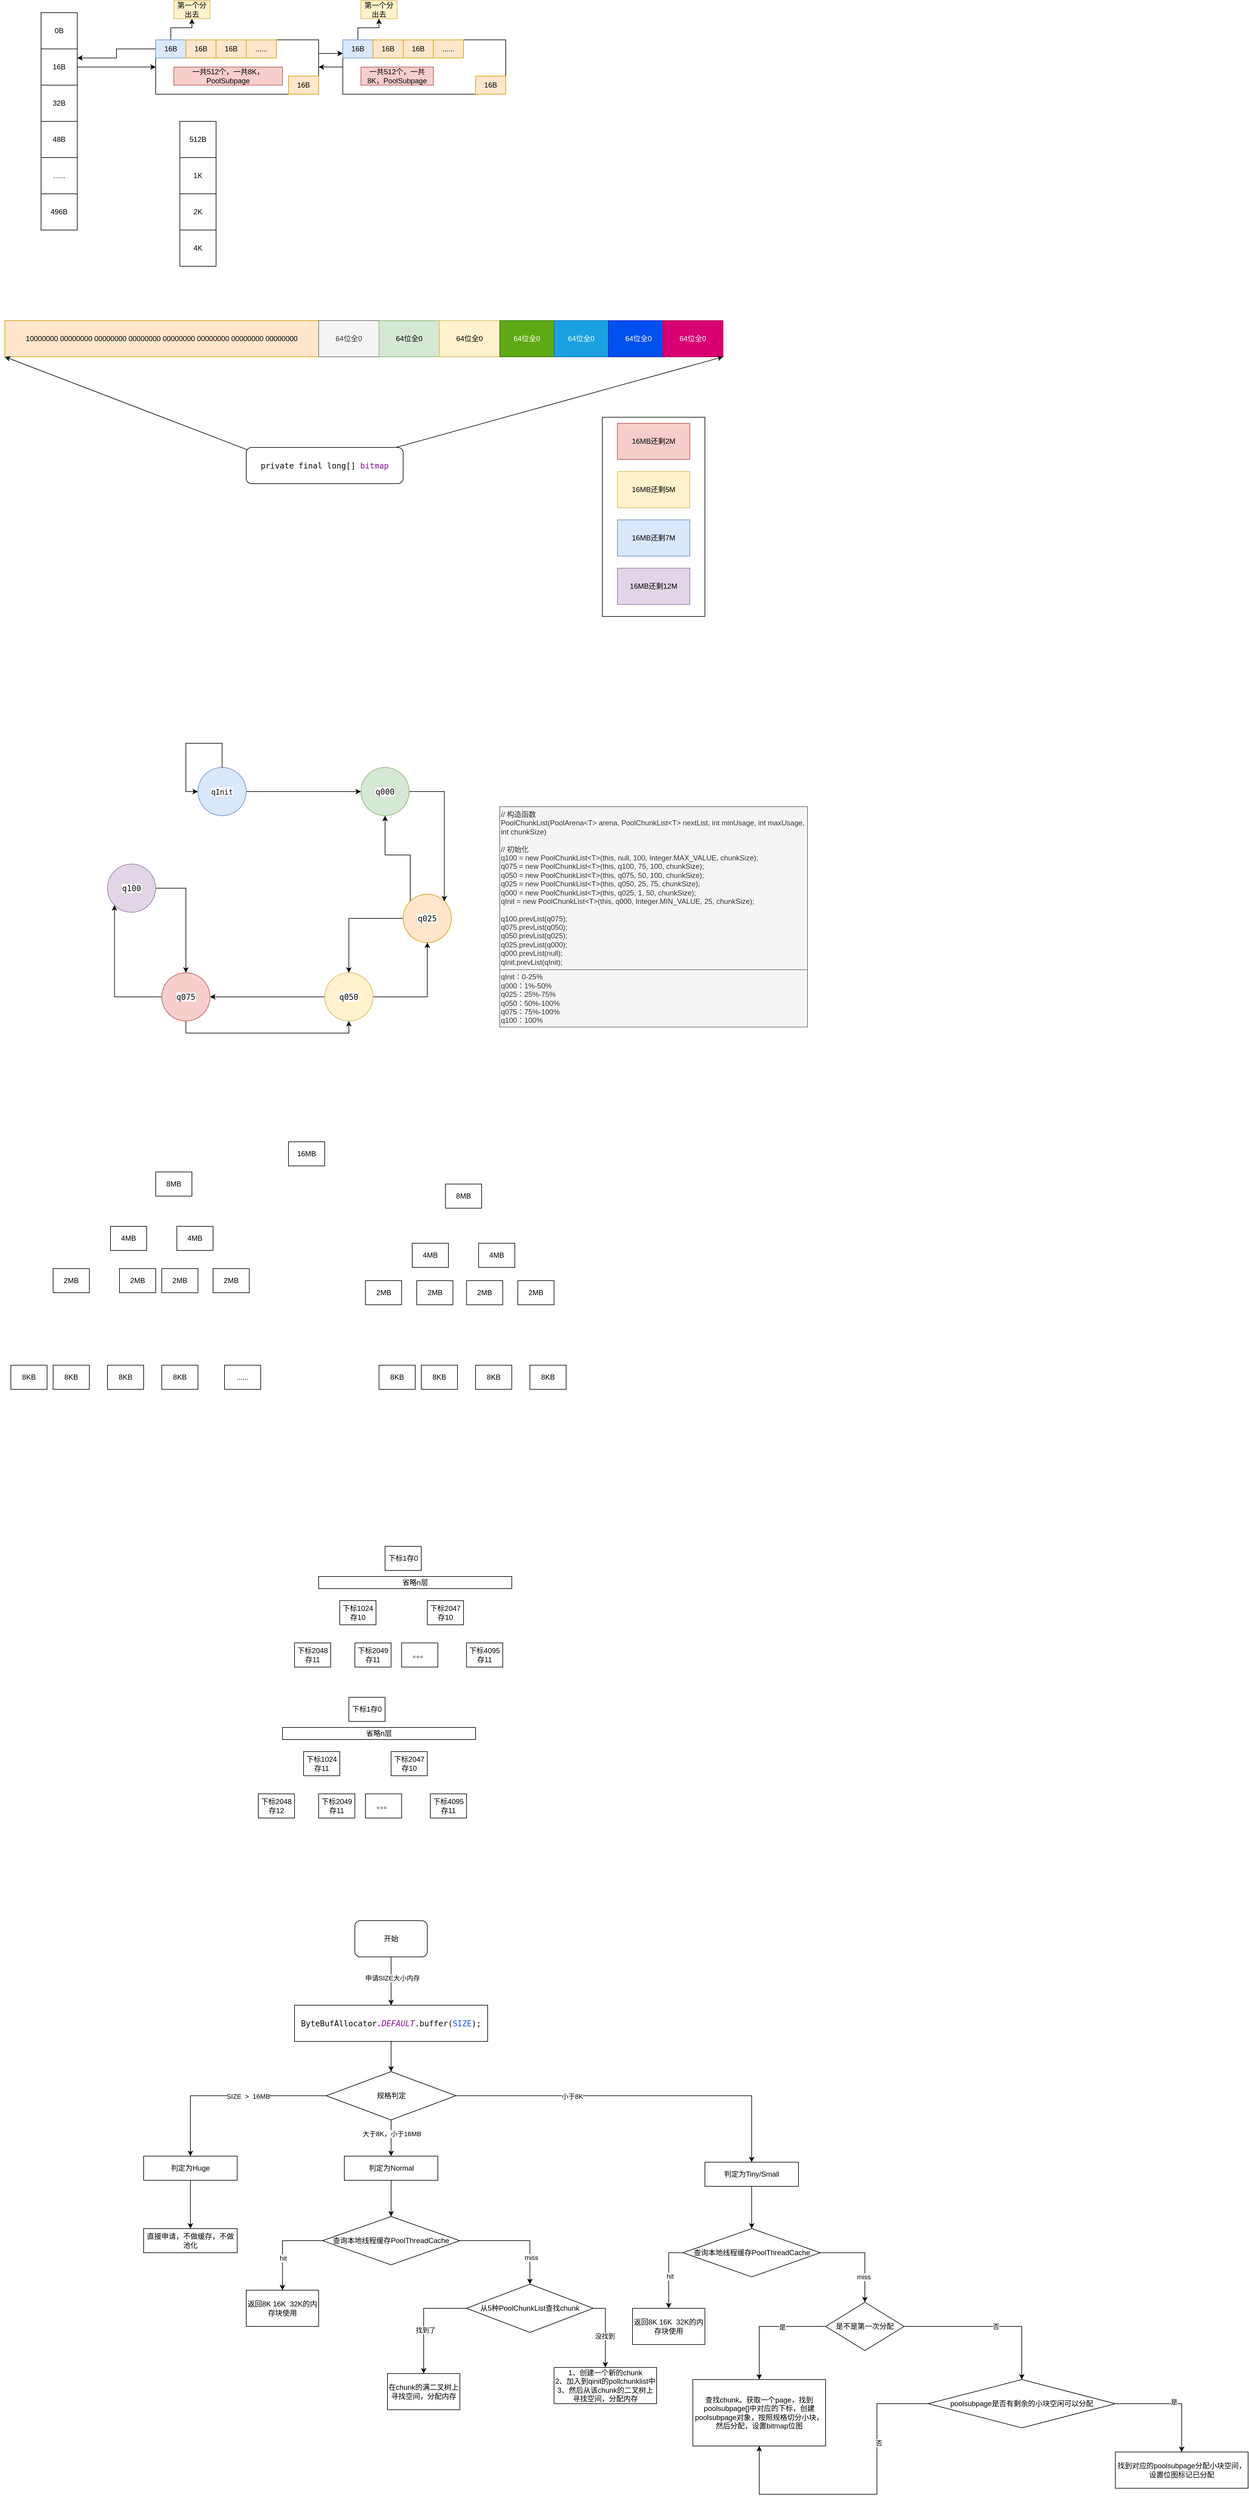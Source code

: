 <mxfile version="23.1.5" type="device">
  <diagram name="第 1 页" id="tIyV5zOq1BOgrSz6vJ1L">
    <mxGraphModel dx="1434" dy="783" grid="1" gridSize="10" guides="1" tooltips="1" connect="1" arrows="1" fold="1" page="1" pageScale="1" pageWidth="827" pageHeight="1169" math="0" shadow="0">
      <root>
        <mxCell id="0" />
        <mxCell id="1" parent="0" />
        <mxCell id="7B5ZLvaZeXTg56ZUfSf0-1" value="0B" style="rounded=0;whiteSpace=wrap;html=1;" parent="1" vertex="1">
          <mxGeometry x="110" y="260" width="60" height="60" as="geometry" />
        </mxCell>
        <mxCell id="7B5ZLvaZeXTg56ZUfSf0-8" style="edgeStyle=orthogonalEdgeStyle;rounded=0;orthogonalLoop=1;jettySize=auto;html=1;exitX=1;exitY=0.5;exitDx=0;exitDy=0;entryX=0;entryY=0.5;entryDx=0;entryDy=0;" parent="1" source="7B5ZLvaZeXTg56ZUfSf0-2" target="7B5ZLvaZeXTg56ZUfSf0-7" edge="1">
          <mxGeometry relative="1" as="geometry" />
        </mxCell>
        <mxCell id="7B5ZLvaZeXTg56ZUfSf0-2" value="16B" style="rounded=0;whiteSpace=wrap;html=1;" parent="1" vertex="1">
          <mxGeometry x="110" y="320" width="60" height="60" as="geometry" />
        </mxCell>
        <mxCell id="7B5ZLvaZeXTg56ZUfSf0-3" value="32B" style="rounded=0;whiteSpace=wrap;html=1;" parent="1" vertex="1">
          <mxGeometry x="110" y="380" width="60" height="60" as="geometry" />
        </mxCell>
        <mxCell id="7B5ZLvaZeXTg56ZUfSf0-4" value="48B" style="rounded=0;whiteSpace=wrap;html=1;" parent="1" vertex="1">
          <mxGeometry x="110" y="440" width="60" height="60" as="geometry" />
        </mxCell>
        <mxCell id="7B5ZLvaZeXTg56ZUfSf0-5" value="......" style="rounded=0;whiteSpace=wrap;html=1;" parent="1" vertex="1">
          <mxGeometry x="110" y="500" width="60" height="60" as="geometry" />
        </mxCell>
        <mxCell id="7B5ZLvaZeXTg56ZUfSf0-6" value="496B" style="rounded=0;whiteSpace=wrap;html=1;" parent="1" vertex="1">
          <mxGeometry x="110" y="560" width="60" height="60" as="geometry" />
        </mxCell>
        <mxCell id="7B5ZLvaZeXTg56ZUfSf0-36" style="edgeStyle=orthogonalEdgeStyle;rounded=0;orthogonalLoop=1;jettySize=auto;html=1;exitX=1;exitY=0.25;exitDx=0;exitDy=0;entryX=0;entryY=0.75;entryDx=0;entryDy=0;" parent="1" source="7B5ZLvaZeXTg56ZUfSf0-7" target="7B5ZLvaZeXTg56ZUfSf0-29" edge="1">
          <mxGeometry relative="1" as="geometry" />
        </mxCell>
        <mxCell id="7B5ZLvaZeXTg56ZUfSf0-7" value="" style="rounded=0;whiteSpace=wrap;html=1;" parent="1" vertex="1">
          <mxGeometry x="300" y="305" width="270" height="90" as="geometry" />
        </mxCell>
        <mxCell id="7B5ZLvaZeXTg56ZUfSf0-16" style="edgeStyle=orthogonalEdgeStyle;rounded=0;orthogonalLoop=1;jettySize=auto;html=1;exitX=0.5;exitY=0;exitDx=0;exitDy=0;" parent="1" source="7B5ZLvaZeXTg56ZUfSf0-9" target="7B5ZLvaZeXTg56ZUfSf0-15" edge="1">
          <mxGeometry relative="1" as="geometry" />
        </mxCell>
        <mxCell id="7B5ZLvaZeXTg56ZUfSf0-38" style="edgeStyle=orthogonalEdgeStyle;rounded=0;orthogonalLoop=1;jettySize=auto;html=1;exitX=0;exitY=0.5;exitDx=0;exitDy=0;entryX=1;entryY=0.25;entryDx=0;entryDy=0;" parent="1" source="7B5ZLvaZeXTg56ZUfSf0-9" target="7B5ZLvaZeXTg56ZUfSf0-2" edge="1">
          <mxGeometry relative="1" as="geometry" />
        </mxCell>
        <mxCell id="7B5ZLvaZeXTg56ZUfSf0-9" value="16B" style="rounded=0;whiteSpace=wrap;html=1;fillColor=#dae8fc;strokeColor=#6c8ebf;" parent="1" vertex="1">
          <mxGeometry x="300" y="305" width="50" height="30" as="geometry" />
        </mxCell>
        <mxCell id="7B5ZLvaZeXTg56ZUfSf0-10" value="16B" style="rounded=0;whiteSpace=wrap;html=1;fillColor=#ffe6cc;strokeColor=#d79b00;" parent="1" vertex="1">
          <mxGeometry x="350" y="305" width="50" height="30" as="geometry" />
        </mxCell>
        <mxCell id="7B5ZLvaZeXTg56ZUfSf0-11" value="16B" style="rounded=0;whiteSpace=wrap;html=1;fillColor=#ffe6cc;strokeColor=#d79b00;" parent="1" vertex="1">
          <mxGeometry x="400" y="305" width="50" height="30" as="geometry" />
        </mxCell>
        <mxCell id="7B5ZLvaZeXTg56ZUfSf0-12" value="16B" style="rounded=0;whiteSpace=wrap;html=1;fillColor=#ffe6cc;strokeColor=#d79b00;" parent="1" vertex="1">
          <mxGeometry x="520" y="365" width="50" height="30" as="geometry" />
        </mxCell>
        <mxCell id="7B5ZLvaZeXTg56ZUfSf0-13" value="......" style="rounded=0;whiteSpace=wrap;html=1;fillColor=#ffe6cc;strokeColor=#d79b00;" parent="1" vertex="1">
          <mxGeometry x="450" y="305" width="50" height="30" as="geometry" />
        </mxCell>
        <mxCell id="7B5ZLvaZeXTg56ZUfSf0-14" value="一共512个，一共8K，PoolSubpage" style="text;html=1;align=center;verticalAlign=middle;whiteSpace=wrap;rounded=0;fillColor=#f8cecc;strokeColor=#b85450;" parent="1" vertex="1">
          <mxGeometry x="330" y="350" width="180" height="30" as="geometry" />
        </mxCell>
        <mxCell id="7B5ZLvaZeXTg56ZUfSf0-15" value="第一个分出去" style="text;html=1;align=center;verticalAlign=middle;whiteSpace=wrap;rounded=0;fillColor=#fff2cc;strokeColor=#d6b656;" parent="1" vertex="1">
          <mxGeometry x="330" y="240" width="60" height="30" as="geometry" />
        </mxCell>
        <mxCell id="7B5ZLvaZeXTg56ZUfSf0-37" style="edgeStyle=orthogonalEdgeStyle;rounded=0;orthogonalLoop=1;jettySize=auto;html=1;exitX=0;exitY=0.5;exitDx=0;exitDy=0;entryX=1;entryY=0.5;entryDx=0;entryDy=0;" parent="1" source="7B5ZLvaZeXTg56ZUfSf0-27" target="7B5ZLvaZeXTg56ZUfSf0-7" edge="1">
          <mxGeometry relative="1" as="geometry" />
        </mxCell>
        <mxCell id="7B5ZLvaZeXTg56ZUfSf0-27" value="" style="rounded=0;whiteSpace=wrap;html=1;" parent="1" vertex="1">
          <mxGeometry x="610" y="305" width="270" height="90" as="geometry" />
        </mxCell>
        <mxCell id="7B5ZLvaZeXTg56ZUfSf0-28" style="edgeStyle=orthogonalEdgeStyle;rounded=0;orthogonalLoop=1;jettySize=auto;html=1;exitX=0.5;exitY=0;exitDx=0;exitDy=0;" parent="1" source="7B5ZLvaZeXTg56ZUfSf0-29" target="7B5ZLvaZeXTg56ZUfSf0-35" edge="1">
          <mxGeometry relative="1" as="geometry" />
        </mxCell>
        <mxCell id="7B5ZLvaZeXTg56ZUfSf0-29" value="16B" style="rounded=0;whiteSpace=wrap;html=1;fillColor=#dae8fc;strokeColor=#6c8ebf;" parent="1" vertex="1">
          <mxGeometry x="610" y="305" width="50" height="30" as="geometry" />
        </mxCell>
        <mxCell id="7B5ZLvaZeXTg56ZUfSf0-30" value="16B" style="rounded=0;whiteSpace=wrap;html=1;fillColor=#ffe6cc;strokeColor=#d79b00;" parent="1" vertex="1">
          <mxGeometry x="660" y="305" width="50" height="30" as="geometry" />
        </mxCell>
        <mxCell id="7B5ZLvaZeXTg56ZUfSf0-31" value="16B" style="rounded=0;whiteSpace=wrap;html=1;fillColor=#ffe6cc;strokeColor=#d79b00;" parent="1" vertex="1">
          <mxGeometry x="710" y="305" width="50" height="30" as="geometry" />
        </mxCell>
        <mxCell id="7B5ZLvaZeXTg56ZUfSf0-32" value="16B" style="rounded=0;whiteSpace=wrap;html=1;fillColor=#ffe6cc;strokeColor=#d79b00;" parent="1" vertex="1">
          <mxGeometry x="830" y="365" width="50" height="30" as="geometry" />
        </mxCell>
        <mxCell id="7B5ZLvaZeXTg56ZUfSf0-33" value="......" style="rounded=0;whiteSpace=wrap;html=1;fillColor=#ffe6cc;strokeColor=#d79b00;" parent="1" vertex="1">
          <mxGeometry x="760" y="305" width="50" height="30" as="geometry" />
        </mxCell>
        <mxCell id="7B5ZLvaZeXTg56ZUfSf0-34" value="一共512个，一共8K，PoolSubpage" style="text;html=1;align=center;verticalAlign=middle;whiteSpace=wrap;rounded=0;fillColor=#f8cecc;strokeColor=#b85450;" parent="1" vertex="1">
          <mxGeometry x="640" y="350" width="120" height="30" as="geometry" />
        </mxCell>
        <mxCell id="7B5ZLvaZeXTg56ZUfSf0-35" value="第一个分出去" style="text;html=1;align=center;verticalAlign=middle;whiteSpace=wrap;rounded=0;fillColor=#fff2cc;strokeColor=#d6b656;" parent="1" vertex="1">
          <mxGeometry x="640" y="240" width="60" height="30" as="geometry" />
        </mxCell>
        <mxCell id="7B5ZLvaZeXTg56ZUfSf0-39" value="512B" style="rounded=0;whiteSpace=wrap;html=1;" parent="1" vertex="1">
          <mxGeometry x="340" y="440" width="60" height="60" as="geometry" />
        </mxCell>
        <mxCell id="7B5ZLvaZeXTg56ZUfSf0-40" value="1K" style="rounded=0;whiteSpace=wrap;html=1;" parent="1" vertex="1">
          <mxGeometry x="340" y="500" width="60" height="60" as="geometry" />
        </mxCell>
        <mxCell id="7B5ZLvaZeXTg56ZUfSf0-41" value="2K" style="rounded=0;whiteSpace=wrap;html=1;" parent="1" vertex="1">
          <mxGeometry x="340" y="560" width="60" height="60" as="geometry" />
        </mxCell>
        <mxCell id="7B5ZLvaZeXTg56ZUfSf0-42" value="4K" style="rounded=0;whiteSpace=wrap;html=1;" parent="1" vertex="1">
          <mxGeometry x="340" y="620" width="60" height="60" as="geometry" />
        </mxCell>
        <mxCell id="2j0Lwpj4hlud5n6SLjPw-1" value="10000000 00000000 00000000 00000000 00000000 00000000 00000000 00000000" style="rounded=0;whiteSpace=wrap;html=1;fillColor=#ffe6cc;strokeColor=#d79b00;" vertex="1" parent="1">
          <mxGeometry x="50" y="770" width="520" height="60" as="geometry" />
        </mxCell>
        <mxCell id="2j0Lwpj4hlud5n6SLjPw-3" value="64位全0" style="rounded=0;whiteSpace=wrap;html=1;fillColor=#f5f5f5;strokeColor=#666666;fontColor=#333333;" vertex="1" parent="1">
          <mxGeometry x="570" y="770" width="100" height="60" as="geometry" />
        </mxCell>
        <mxCell id="2j0Lwpj4hlud5n6SLjPw-4" value="64位全0" style="rounded=0;whiteSpace=wrap;html=1;fillColor=#d5e8d4;strokeColor=#82b366;" vertex="1" parent="1">
          <mxGeometry x="670" y="770" width="100" height="60" as="geometry" />
        </mxCell>
        <mxCell id="2j0Lwpj4hlud5n6SLjPw-5" value="64位全0" style="rounded=0;whiteSpace=wrap;html=1;fillColor=#fff2cc;strokeColor=#d6b656;" vertex="1" parent="1">
          <mxGeometry x="770" y="770" width="100" height="60" as="geometry" />
        </mxCell>
        <mxCell id="2j0Lwpj4hlud5n6SLjPw-6" value="64位全0" style="rounded=0;whiteSpace=wrap;html=1;fillColor=#60a917;strokeColor=#2D7600;fontColor=#ffffff;" vertex="1" parent="1">
          <mxGeometry x="870" y="770" width="90" height="60" as="geometry" />
        </mxCell>
        <mxCell id="2j0Lwpj4hlud5n6SLjPw-7" value="64位全0" style="rounded=0;whiteSpace=wrap;html=1;fillColor=#1ba1e2;strokeColor=#006EAF;fontColor=#ffffff;" vertex="1" parent="1">
          <mxGeometry x="960" y="770" width="90" height="60" as="geometry" />
        </mxCell>
        <mxCell id="2j0Lwpj4hlud5n6SLjPw-8" value="64位全0" style="rounded=0;whiteSpace=wrap;html=1;fillColor=#0050ef;strokeColor=#001DBC;fontColor=#ffffff;" vertex="1" parent="1">
          <mxGeometry x="1050" y="770" width="100" height="60" as="geometry" />
        </mxCell>
        <mxCell id="2j0Lwpj4hlud5n6SLjPw-9" value="64位全0" style="rounded=0;whiteSpace=wrap;html=1;fillColor=#d80073;strokeColor=#A50040;fontColor=#ffffff;" vertex="1" parent="1">
          <mxGeometry x="1140" y="770" width="100" height="60" as="geometry" />
        </mxCell>
        <mxCell id="2j0Lwpj4hlud5n6SLjPw-10" value="" style="endArrow=classic;html=1;rounded=0;entryX=0;entryY=1;entryDx=0;entryDy=0;" edge="1" parent="1" target="2j0Lwpj4hlud5n6SLjPw-1">
          <mxGeometry width="50" height="50" relative="1" as="geometry">
            <mxPoint x="520" y="1010" as="sourcePoint" />
            <mxPoint x="300" y="910" as="targetPoint" />
          </mxGeometry>
        </mxCell>
        <mxCell id="2j0Lwpj4hlud5n6SLjPw-11" value="" style="endArrow=classic;html=1;rounded=0;entryX=1;entryY=1;entryDx=0;entryDy=0;" edge="1" parent="1" target="2j0Lwpj4hlud5n6SLjPw-9">
          <mxGeometry width="50" height="50" relative="1" as="geometry">
            <mxPoint x="590" y="1010" as="sourcePoint" />
            <mxPoint x="1210" y="880" as="targetPoint" />
          </mxGeometry>
        </mxCell>
        <mxCell id="2j0Lwpj4hlud5n6SLjPw-12" value="&lt;pre style=&quot;background-color:#ffffff;color:#080808;font-family:&#39;JetBrains Mono&#39;,monospace;font-size:9.8pt;&quot;&gt;private final long[] &lt;span style=&quot;color:#871094;&quot;&gt;bitmap&lt;/span&gt;&lt;/pre&gt;" style="rounded=1;whiteSpace=wrap;html=1;" vertex="1" parent="1">
          <mxGeometry x="450" y="980" width="260" height="60" as="geometry" />
        </mxCell>
        <mxCell id="2j0Lwpj4hlud5n6SLjPw-13" value="" style="rounded=0;whiteSpace=wrap;html=1;" vertex="1" parent="1">
          <mxGeometry x="1040" y="930" width="170" height="330" as="geometry" />
        </mxCell>
        <mxCell id="2j0Lwpj4hlud5n6SLjPw-14" value="16MB还剩2M" style="rounded=0;whiteSpace=wrap;html=1;fillColor=#f8cecc;strokeColor=#b85450;" vertex="1" parent="1">
          <mxGeometry x="1065" y="940" width="120" height="60" as="geometry" />
        </mxCell>
        <mxCell id="2j0Lwpj4hlud5n6SLjPw-15" value="16MB还剩5M" style="rounded=0;whiteSpace=wrap;html=1;fillColor=#fff2cc;strokeColor=#d6b656;" vertex="1" parent="1">
          <mxGeometry x="1065" y="1020" width="120" height="60" as="geometry" />
        </mxCell>
        <mxCell id="2j0Lwpj4hlud5n6SLjPw-16" value="16MB还剩7M" style="rounded=0;whiteSpace=wrap;html=1;fillColor=#dae8fc;strokeColor=#6c8ebf;" vertex="1" parent="1">
          <mxGeometry x="1065" y="1100" width="120" height="60" as="geometry" />
        </mxCell>
        <mxCell id="2j0Lwpj4hlud5n6SLjPw-17" value="16MB还剩12M" style="rounded=0;whiteSpace=wrap;html=1;fillColor=#e1d5e7;strokeColor=#9673a6;" vertex="1" parent="1">
          <mxGeometry x="1065" y="1180" width="120" height="60" as="geometry" />
        </mxCell>
        <mxCell id="2j0Lwpj4hlud5n6SLjPw-40" style="edgeStyle=orthogonalEdgeStyle;rounded=0;orthogonalLoop=1;jettySize=auto;html=1;exitX=1;exitY=0.5;exitDx=0;exitDy=0;entryX=0;entryY=0.5;entryDx=0;entryDy=0;" edge="1" parent="1" source="2j0Lwpj4hlud5n6SLjPw-18" target="2j0Lwpj4hlud5n6SLjPw-19">
          <mxGeometry relative="1" as="geometry" />
        </mxCell>
        <mxCell id="2j0Lwpj4hlud5n6SLjPw-18" value="&lt;pre style=&quot;background-color: rgb(255, 255, 255);&quot;&gt;&lt;font face=&quot;JetBrains Mono, monospace&quot; color=&quot;#080808&quot;&gt;qInit&lt;span style=&quot;font-size: 9.8pt;&quot;&gt;&lt;br&gt;&lt;/span&gt;&lt;/font&gt;&lt;/pre&gt;" style="ellipse;whiteSpace=wrap;html=1;aspect=fixed;fillColor=#dae8fc;strokeColor=#6c8ebf;" vertex="1" parent="1">
          <mxGeometry x="370" y="1510" width="80" height="80" as="geometry" />
        </mxCell>
        <mxCell id="2j0Lwpj4hlud5n6SLjPw-28" style="edgeStyle=orthogonalEdgeStyle;rounded=0;orthogonalLoop=1;jettySize=auto;html=1;exitX=1;exitY=0.5;exitDx=0;exitDy=0;entryX=1;entryY=0;entryDx=0;entryDy=0;" edge="1" parent="1" source="2j0Lwpj4hlud5n6SLjPw-19" target="2j0Lwpj4hlud5n6SLjPw-20">
          <mxGeometry relative="1" as="geometry" />
        </mxCell>
        <mxCell id="2j0Lwpj4hlud5n6SLjPw-19" value="&lt;pre style=&quot;background-color: rgb(255, 255, 255);&quot;&gt;&lt;pre style=&quot;color: rgb(8, 8, 8); font-family: &amp;quot;JetBrains Mono&amp;quot;, monospace; font-size: 9.8pt;&quot;&gt;q000&lt;/pre&gt;&lt;/pre&gt;" style="ellipse;whiteSpace=wrap;html=1;aspect=fixed;fillColor=#d5e8d4;strokeColor=#82b366;" vertex="1" parent="1">
          <mxGeometry x="640" y="1510" width="80" height="80" as="geometry" />
        </mxCell>
        <mxCell id="2j0Lwpj4hlud5n6SLjPw-30" style="edgeStyle=orthogonalEdgeStyle;rounded=0;orthogonalLoop=1;jettySize=auto;html=1;exitX=0;exitY=0.5;exitDx=0;exitDy=0;entryX=0.5;entryY=0;entryDx=0;entryDy=0;" edge="1" parent="1" source="2j0Lwpj4hlud5n6SLjPw-20" target="2j0Lwpj4hlud5n6SLjPw-21">
          <mxGeometry relative="1" as="geometry" />
        </mxCell>
        <mxCell id="2j0Lwpj4hlud5n6SLjPw-36" style="edgeStyle=orthogonalEdgeStyle;rounded=0;orthogonalLoop=1;jettySize=auto;html=1;exitX=0;exitY=0;exitDx=0;exitDy=0;entryX=0.5;entryY=1;entryDx=0;entryDy=0;" edge="1" parent="1" source="2j0Lwpj4hlud5n6SLjPw-20" target="2j0Lwpj4hlud5n6SLjPw-19">
          <mxGeometry relative="1" as="geometry" />
        </mxCell>
        <mxCell id="2j0Lwpj4hlud5n6SLjPw-20" value="&lt;pre style=&quot;background-color: rgb(255, 255, 255);&quot;&gt;&lt;pre style=&quot;color: rgb(8, 8, 8); font-family: &amp;quot;JetBrains Mono&amp;quot;, monospace; font-size: 9.8pt;&quot;&gt;q025&lt;/pre&gt;&lt;/pre&gt;" style="ellipse;whiteSpace=wrap;html=1;aspect=fixed;fillColor=#ffe6cc;strokeColor=#d79b00;" vertex="1" parent="1">
          <mxGeometry x="710" y="1720" width="80" height="80" as="geometry" />
        </mxCell>
        <mxCell id="2j0Lwpj4hlud5n6SLjPw-31" style="edgeStyle=orthogonalEdgeStyle;rounded=0;orthogonalLoop=1;jettySize=auto;html=1;exitX=0;exitY=0.5;exitDx=0;exitDy=0;entryX=1;entryY=0.5;entryDx=0;entryDy=0;" edge="1" parent="1" source="2j0Lwpj4hlud5n6SLjPw-21" target="2j0Lwpj4hlud5n6SLjPw-22">
          <mxGeometry relative="1" as="geometry" />
        </mxCell>
        <mxCell id="2j0Lwpj4hlud5n6SLjPw-35" style="edgeStyle=orthogonalEdgeStyle;rounded=0;orthogonalLoop=1;jettySize=auto;html=1;exitX=1;exitY=0.5;exitDx=0;exitDy=0;entryX=0.5;entryY=1;entryDx=0;entryDy=0;" edge="1" parent="1" source="2j0Lwpj4hlud5n6SLjPw-21" target="2j0Lwpj4hlud5n6SLjPw-20">
          <mxGeometry relative="1" as="geometry" />
        </mxCell>
        <mxCell id="2j0Lwpj4hlud5n6SLjPw-21" value="&lt;pre style=&quot;background-color: rgb(255, 255, 255);&quot;&gt;&lt;pre style=&quot;color: rgb(8, 8, 8); font-family: &amp;quot;JetBrains Mono&amp;quot;, monospace; font-size: 9.8pt;&quot;&gt;q050&lt;/pre&gt;&lt;/pre&gt;" style="ellipse;whiteSpace=wrap;html=1;aspect=fixed;fillColor=#fff2cc;strokeColor=#d6b656;" vertex="1" parent="1">
          <mxGeometry x="580" y="1850" width="80" height="80" as="geometry" />
        </mxCell>
        <mxCell id="2j0Lwpj4hlud5n6SLjPw-32" style="edgeStyle=orthogonalEdgeStyle;rounded=0;orthogonalLoop=1;jettySize=auto;html=1;exitX=0;exitY=0.5;exitDx=0;exitDy=0;entryX=0;entryY=1;entryDx=0;entryDy=0;" edge="1" parent="1" source="2j0Lwpj4hlud5n6SLjPw-22" target="2j0Lwpj4hlud5n6SLjPw-23">
          <mxGeometry relative="1" as="geometry" />
        </mxCell>
        <mxCell id="2j0Lwpj4hlud5n6SLjPw-34" style="edgeStyle=orthogonalEdgeStyle;rounded=0;orthogonalLoop=1;jettySize=auto;html=1;exitX=0.5;exitY=1;exitDx=0;exitDy=0;entryX=0.5;entryY=1;entryDx=0;entryDy=0;" edge="1" parent="1" source="2j0Lwpj4hlud5n6SLjPw-22" target="2j0Lwpj4hlud5n6SLjPw-21">
          <mxGeometry relative="1" as="geometry" />
        </mxCell>
        <mxCell id="2j0Lwpj4hlud5n6SLjPw-22" value="&lt;pre style=&quot;background-color: rgb(255, 255, 255);&quot;&gt;&lt;pre style=&quot;color: rgb(8, 8, 8); font-family: &amp;quot;JetBrains Mono&amp;quot;, monospace; font-size: 9.8pt;&quot;&gt;q075&lt;/pre&gt;&lt;/pre&gt;" style="ellipse;whiteSpace=wrap;html=1;aspect=fixed;fillColor=#f8cecc;strokeColor=#b85450;" vertex="1" parent="1">
          <mxGeometry x="310" y="1850" width="80" height="80" as="geometry" />
        </mxCell>
        <mxCell id="2j0Lwpj4hlud5n6SLjPw-33" style="edgeStyle=orthogonalEdgeStyle;rounded=0;orthogonalLoop=1;jettySize=auto;html=1;exitX=1;exitY=0.5;exitDx=0;exitDy=0;entryX=0.5;entryY=0;entryDx=0;entryDy=0;" edge="1" parent="1" source="2j0Lwpj4hlud5n6SLjPw-23" target="2j0Lwpj4hlud5n6SLjPw-22">
          <mxGeometry relative="1" as="geometry" />
        </mxCell>
        <mxCell id="2j0Lwpj4hlud5n6SLjPw-23" value="&lt;pre style=&quot;background-color: rgb(255, 255, 255);&quot;&gt;&lt;pre style=&quot;color: rgb(8, 8, 8); font-family: &amp;quot;JetBrains Mono&amp;quot;, monospace; font-size: 9.8pt;&quot;&gt;q100&lt;/pre&gt;&lt;/pre&gt;" style="ellipse;whiteSpace=wrap;html=1;aspect=fixed;fillColor=#e1d5e7;strokeColor=#9673a6;" vertex="1" parent="1">
          <mxGeometry x="220" y="1670" width="80" height="80" as="geometry" />
        </mxCell>
        <mxCell id="2j0Lwpj4hlud5n6SLjPw-24" value="&lt;div&gt;// 构造函数&lt;/div&gt;&lt;div&gt;PoolChunkList(PoolArena&amp;lt;T&amp;gt; arena, PoolChunkList&amp;lt;T&amp;gt; nextList, int minUsage, int maxUsage, int chunkSize)&lt;/div&gt;&lt;div&gt;&lt;br&gt;&lt;/div&gt;&lt;div&gt;// 初始化&lt;/div&gt;&lt;div&gt;q100 = new PoolChunkList&amp;lt;T&amp;gt;(this, null, 100, Integer.MAX_VALUE, chunkSize);&lt;/div&gt;&lt;div&gt;q075 = new PoolChunkList&amp;lt;T&amp;gt;(this, q100, 75, 100, chunkSize);&lt;/div&gt;&lt;div&gt;q050 = new PoolChunkList&amp;lt;T&amp;gt;(this, q075, 50, 100, chunkSize);&lt;/div&gt;&lt;div&gt;q025 = new PoolChunkList&amp;lt;T&amp;gt;(this, q050, 25, 75, chunkSize);&lt;/div&gt;&lt;div&gt;q000 = new PoolChunkList&amp;lt;T&amp;gt;(this, q025, 1, 50, chunkSize);&lt;/div&gt;&lt;div&gt;qInit = new PoolChunkList&amp;lt;T&amp;gt;(this, q000, Integer.MIN_VALUE, 25, chunkSize);&lt;/div&gt;&lt;div&gt;&lt;br&gt;&lt;/div&gt;&lt;div&gt;q100.prevList(q075);&lt;/div&gt;&lt;div&gt;q075.prevList(q050);&lt;/div&gt;&lt;div&gt;q050.prevList(q025);&lt;/div&gt;&lt;div&gt;q025.prevList(q000);&lt;/div&gt;&lt;div&gt;q000.prevList(null);&lt;/div&gt;&lt;div&gt;qInit.prevList(qInit);&lt;/div&gt;" style="rounded=0;whiteSpace=wrap;html=1;align=left;fillColor=#f5f5f5;fontColor=#333333;strokeColor=#666666;" vertex="1" parent="1">
          <mxGeometry x="870" y="1575" width="510" height="270" as="geometry" />
        </mxCell>
        <mxCell id="2j0Lwpj4hlud5n6SLjPw-38" value="&lt;div&gt;qInit：0-25%&lt;/div&gt;&lt;div&gt;q000：1%-50%&lt;/div&gt;&lt;div&gt;q025：25%-75%&lt;/div&gt;&lt;div&gt;q050：50%-100%&lt;/div&gt;&lt;div&gt;q075：75%-100%&lt;/div&gt;&lt;div&gt;q100：100%&lt;/div&gt;" style="rounded=0;whiteSpace=wrap;html=1;fillColor=#f5f5f5;fontColor=#333333;strokeColor=#666666;align=left;" vertex="1" parent="1">
          <mxGeometry x="870" y="1845" width="510" height="95" as="geometry" />
        </mxCell>
        <mxCell id="2j0Lwpj4hlud5n6SLjPw-39" style="edgeStyle=orthogonalEdgeStyle;rounded=0;orthogonalLoop=1;jettySize=auto;html=1;exitX=0.5;exitY=0;exitDx=0;exitDy=0;entryX=0;entryY=0.5;entryDx=0;entryDy=0;" edge="1" parent="1" source="2j0Lwpj4hlud5n6SLjPw-18" target="2j0Lwpj4hlud5n6SLjPw-18">
          <mxGeometry relative="1" as="geometry">
            <Array as="points">
              <mxPoint x="410" y="1470" />
              <mxPoint x="350" y="1470" />
              <mxPoint x="350" y="1550" />
            </Array>
          </mxGeometry>
        </mxCell>
        <mxCell id="2j0Lwpj4hlud5n6SLjPw-41" value="16MB" style="rounded=0;whiteSpace=wrap;html=1;" vertex="1" parent="1">
          <mxGeometry x="520" y="2130" width="60" height="40" as="geometry" />
        </mxCell>
        <mxCell id="2j0Lwpj4hlud5n6SLjPw-42" value="8MB" style="rounded=0;whiteSpace=wrap;html=1;" vertex="1" parent="1">
          <mxGeometry x="300" y="2180" width="60" height="40" as="geometry" />
        </mxCell>
        <mxCell id="2j0Lwpj4hlud5n6SLjPw-43" value="8MB" style="rounded=0;whiteSpace=wrap;html=1;" vertex="1" parent="1">
          <mxGeometry x="780" y="2200" width="60" height="40" as="geometry" />
        </mxCell>
        <mxCell id="2j0Lwpj4hlud5n6SLjPw-46" value="4MB" style="rounded=0;whiteSpace=wrap;html=1;" vertex="1" parent="1">
          <mxGeometry x="225" y="2270" width="60" height="40" as="geometry" />
        </mxCell>
        <mxCell id="2j0Lwpj4hlud5n6SLjPw-47" value="4MB" style="rounded=0;whiteSpace=wrap;html=1;" vertex="1" parent="1">
          <mxGeometry x="335" y="2270" width="60" height="40" as="geometry" />
        </mxCell>
        <mxCell id="2j0Lwpj4hlud5n6SLjPw-48" value="4MB" style="rounded=0;whiteSpace=wrap;html=1;" vertex="1" parent="1">
          <mxGeometry x="725" y="2298" width="60" height="40" as="geometry" />
        </mxCell>
        <mxCell id="2j0Lwpj4hlud5n6SLjPw-49" value="4MB" style="rounded=0;whiteSpace=wrap;html=1;" vertex="1" parent="1">
          <mxGeometry x="835" y="2298" width="60" height="40" as="geometry" />
        </mxCell>
        <mxCell id="2j0Lwpj4hlud5n6SLjPw-50" value="2MB" style="rounded=0;whiteSpace=wrap;html=1;" vertex="1" parent="1">
          <mxGeometry x="130" y="2340" width="60" height="40" as="geometry" />
        </mxCell>
        <mxCell id="2j0Lwpj4hlud5n6SLjPw-51" value="2MB" style="rounded=0;whiteSpace=wrap;html=1;" vertex="1" parent="1">
          <mxGeometry x="240" y="2340" width="60" height="40" as="geometry" />
        </mxCell>
        <mxCell id="2j0Lwpj4hlud5n6SLjPw-52" value="2MB" style="rounded=0;whiteSpace=wrap;html=1;" vertex="1" parent="1">
          <mxGeometry x="310" y="2340" width="60" height="40" as="geometry" />
        </mxCell>
        <mxCell id="2j0Lwpj4hlud5n6SLjPw-53" value="2MB" style="rounded=0;whiteSpace=wrap;html=1;" vertex="1" parent="1">
          <mxGeometry x="395" y="2340" width="60" height="40" as="geometry" />
        </mxCell>
        <mxCell id="2j0Lwpj4hlud5n6SLjPw-54" value="2MB" style="rounded=0;whiteSpace=wrap;html=1;" vertex="1" parent="1">
          <mxGeometry x="647.5" y="2360" width="60" height="40" as="geometry" />
        </mxCell>
        <mxCell id="2j0Lwpj4hlud5n6SLjPw-55" value="2MB" style="rounded=0;whiteSpace=wrap;html=1;" vertex="1" parent="1">
          <mxGeometry x="732.5" y="2360" width="60" height="40" as="geometry" />
        </mxCell>
        <mxCell id="2j0Lwpj4hlud5n6SLjPw-56" value="2MB" style="rounded=0;whiteSpace=wrap;html=1;" vertex="1" parent="1">
          <mxGeometry x="815" y="2360" width="60" height="40" as="geometry" />
        </mxCell>
        <mxCell id="2j0Lwpj4hlud5n6SLjPw-57" value="2MB" style="rounded=0;whiteSpace=wrap;html=1;" vertex="1" parent="1">
          <mxGeometry x="900" y="2360" width="60" height="40" as="geometry" />
        </mxCell>
        <mxCell id="2j0Lwpj4hlud5n6SLjPw-58" value="8KB" style="rounded=0;whiteSpace=wrap;html=1;" vertex="1" parent="1">
          <mxGeometry x="60" y="2500" width="60" height="40" as="geometry" />
        </mxCell>
        <mxCell id="2j0Lwpj4hlud5n6SLjPw-59" value="8KB" style="rounded=0;whiteSpace=wrap;html=1;" vertex="1" parent="1">
          <mxGeometry x="130" y="2500" width="60" height="40" as="geometry" />
        </mxCell>
        <mxCell id="2j0Lwpj4hlud5n6SLjPw-60" value="8KB" style="rounded=0;whiteSpace=wrap;html=1;" vertex="1" parent="1">
          <mxGeometry x="220" y="2500" width="60" height="40" as="geometry" />
        </mxCell>
        <mxCell id="2j0Lwpj4hlud5n6SLjPw-61" value="8KB" style="rounded=0;whiteSpace=wrap;html=1;" vertex="1" parent="1">
          <mxGeometry x="310" y="2500" width="60" height="40" as="geometry" />
        </mxCell>
        <mxCell id="2j0Lwpj4hlud5n6SLjPw-62" value="......" style="rounded=0;whiteSpace=wrap;html=1;" vertex="1" parent="1">
          <mxGeometry x="414" y="2500" width="60" height="40" as="geometry" />
        </mxCell>
        <mxCell id="2j0Lwpj4hlud5n6SLjPw-63" value="8KB" style="rounded=0;whiteSpace=wrap;html=1;" vertex="1" parent="1">
          <mxGeometry x="670" y="2500" width="60" height="40" as="geometry" />
        </mxCell>
        <mxCell id="2j0Lwpj4hlud5n6SLjPw-64" value="8KB" style="rounded=0;whiteSpace=wrap;html=1;" vertex="1" parent="1">
          <mxGeometry x="740" y="2500" width="60" height="40" as="geometry" />
        </mxCell>
        <mxCell id="2j0Lwpj4hlud5n6SLjPw-65" value="8KB" style="rounded=0;whiteSpace=wrap;html=1;" vertex="1" parent="1">
          <mxGeometry x="830" y="2500" width="60" height="40" as="geometry" />
        </mxCell>
        <mxCell id="2j0Lwpj4hlud5n6SLjPw-66" value="8KB" style="rounded=0;whiteSpace=wrap;html=1;" vertex="1" parent="1">
          <mxGeometry x="920" y="2500" width="60" height="40" as="geometry" />
        </mxCell>
        <mxCell id="2j0Lwpj4hlud5n6SLjPw-67" value="下标1存0" style="rounded=0;whiteSpace=wrap;html=1;" vertex="1" parent="1">
          <mxGeometry x="680" y="2800" width="60" height="40" as="geometry" />
        </mxCell>
        <mxCell id="2j0Lwpj4hlud5n6SLjPw-68" value="下标1024存10" style="rounded=0;whiteSpace=wrap;html=1;" vertex="1" parent="1">
          <mxGeometry x="605" y="2890" width="60" height="40" as="geometry" />
        </mxCell>
        <mxCell id="2j0Lwpj4hlud5n6SLjPw-69" value="下标2047存10" style="rounded=0;whiteSpace=wrap;html=1;" vertex="1" parent="1">
          <mxGeometry x="750" y="2890" width="60" height="40" as="geometry" />
        </mxCell>
        <mxCell id="2j0Lwpj4hlud5n6SLjPw-70" value="下标2048存11" style="rounded=0;whiteSpace=wrap;html=1;" vertex="1" parent="1">
          <mxGeometry x="530" y="2960" width="60" height="40" as="geometry" />
        </mxCell>
        <mxCell id="2j0Lwpj4hlud5n6SLjPw-71" value="下标2049存11" style="rounded=0;whiteSpace=wrap;html=1;" vertex="1" parent="1">
          <mxGeometry x="630" y="2960" width="60" height="40" as="geometry" />
        </mxCell>
        <mxCell id="2j0Lwpj4hlud5n6SLjPw-72" value="。。。" style="rounded=0;whiteSpace=wrap;html=1;" vertex="1" parent="1">
          <mxGeometry x="707.5" y="2960" width="60" height="40" as="geometry" />
        </mxCell>
        <mxCell id="2j0Lwpj4hlud5n6SLjPw-73" value="下标4095存11" style="rounded=0;whiteSpace=wrap;html=1;" vertex="1" parent="1">
          <mxGeometry x="815" y="2960" width="60" height="40" as="geometry" />
        </mxCell>
        <mxCell id="2j0Lwpj4hlud5n6SLjPw-75" value="省略n层" style="rounded=0;whiteSpace=wrap;html=1;" vertex="1" parent="1">
          <mxGeometry x="570" y="2850" width="320" height="20" as="geometry" />
        </mxCell>
        <mxCell id="2j0Lwpj4hlud5n6SLjPw-76" value="下标1存0" style="rounded=0;whiteSpace=wrap;html=1;" vertex="1" parent="1">
          <mxGeometry x="620" y="3050" width="60" height="40" as="geometry" />
        </mxCell>
        <mxCell id="2j0Lwpj4hlud5n6SLjPw-77" value="下标1024存11" style="rounded=0;whiteSpace=wrap;html=1;" vertex="1" parent="1">
          <mxGeometry x="545" y="3140" width="60" height="40" as="geometry" />
        </mxCell>
        <mxCell id="2j0Lwpj4hlud5n6SLjPw-78" value="下标2047存10" style="rounded=0;whiteSpace=wrap;html=1;" vertex="1" parent="1">
          <mxGeometry x="690" y="3140" width="60" height="40" as="geometry" />
        </mxCell>
        <mxCell id="2j0Lwpj4hlud5n6SLjPw-79" value="下标2048存12" style="rounded=0;whiteSpace=wrap;html=1;" vertex="1" parent="1">
          <mxGeometry x="470" y="3210" width="60" height="40" as="geometry" />
        </mxCell>
        <mxCell id="2j0Lwpj4hlud5n6SLjPw-80" value="下标2049存11" style="rounded=0;whiteSpace=wrap;html=1;" vertex="1" parent="1">
          <mxGeometry x="570" y="3210" width="60" height="40" as="geometry" />
        </mxCell>
        <mxCell id="2j0Lwpj4hlud5n6SLjPw-81" value="。。。" style="rounded=0;whiteSpace=wrap;html=1;" vertex="1" parent="1">
          <mxGeometry x="647.5" y="3210" width="60" height="40" as="geometry" />
        </mxCell>
        <mxCell id="2j0Lwpj4hlud5n6SLjPw-82" value="下标4095存11" style="rounded=0;whiteSpace=wrap;html=1;" vertex="1" parent="1">
          <mxGeometry x="755" y="3210" width="60" height="40" as="geometry" />
        </mxCell>
        <mxCell id="2j0Lwpj4hlud5n6SLjPw-83" value="省略n层" style="rounded=0;whiteSpace=wrap;html=1;" vertex="1" parent="1">
          <mxGeometry x="510" y="3100" width="320" height="20" as="geometry" />
        </mxCell>
        <mxCell id="2j0Lwpj4hlud5n6SLjPw-86" style="edgeStyle=orthogonalEdgeStyle;rounded=0;orthogonalLoop=1;jettySize=auto;html=1;exitX=0.5;exitY=1;exitDx=0;exitDy=0;entryX=0.5;entryY=0;entryDx=0;entryDy=0;" edge="1" parent="1" source="2j0Lwpj4hlud5n6SLjPw-84" target="2j0Lwpj4hlud5n6SLjPw-85">
          <mxGeometry relative="1" as="geometry" />
        </mxCell>
        <mxCell id="2j0Lwpj4hlud5n6SLjPw-87" value="申请SIZE大小内存" style="edgeLabel;html=1;align=center;verticalAlign=middle;resizable=0;points=[];" vertex="1" connectable="0" parent="2j0Lwpj4hlud5n6SLjPw-86">
          <mxGeometry x="-0.125" y="2" relative="1" as="geometry">
            <mxPoint as="offset" />
          </mxGeometry>
        </mxCell>
        <mxCell id="2j0Lwpj4hlud5n6SLjPw-84" value="开始" style="rounded=1;whiteSpace=wrap;html=1;" vertex="1" parent="1">
          <mxGeometry x="630" y="3420" width="120" height="60" as="geometry" />
        </mxCell>
        <mxCell id="2j0Lwpj4hlud5n6SLjPw-89" style="edgeStyle=orthogonalEdgeStyle;rounded=0;orthogonalLoop=1;jettySize=auto;html=1;exitX=0.5;exitY=1;exitDx=0;exitDy=0;entryX=0.5;entryY=0;entryDx=0;entryDy=0;" edge="1" parent="1" source="2j0Lwpj4hlud5n6SLjPw-85" target="2j0Lwpj4hlud5n6SLjPw-88">
          <mxGeometry relative="1" as="geometry" />
        </mxCell>
        <mxCell id="2j0Lwpj4hlud5n6SLjPw-85" value="&lt;pre style=&quot;background-color: rgb(255, 255, 255); font-family: &amp;quot;JetBrains Mono&amp;quot;, monospace; font-size: 9.8pt;&quot;&gt;&lt;span style=&quot;color: rgb(8, 8, 8);&quot;&gt;ByteBufAllocator.&lt;span style=&quot;color:#871094;font-style:italic;&quot;&gt;DEFAULT&lt;/span&gt;.buffer(&lt;/span&gt;&lt;font color=&quot;#1750eb&quot;&gt;SIZE&lt;/font&gt;&lt;font color=&quot;#080808&quot;&gt;);&lt;/font&gt;&lt;/pre&gt;" style="rounded=0;whiteSpace=wrap;html=1;" vertex="1" parent="1">
          <mxGeometry x="530" y="3560" width="320" height="60" as="geometry" />
        </mxCell>
        <mxCell id="2j0Lwpj4hlud5n6SLjPw-94" style="edgeStyle=orthogonalEdgeStyle;rounded=0;orthogonalLoop=1;jettySize=auto;html=1;exitX=0;exitY=0.5;exitDx=0;exitDy=0;entryX=0.5;entryY=0;entryDx=0;entryDy=0;" edge="1" parent="1" source="2j0Lwpj4hlud5n6SLjPw-88" target="2j0Lwpj4hlud5n6SLjPw-91">
          <mxGeometry relative="1" as="geometry" />
        </mxCell>
        <mxCell id="2j0Lwpj4hlud5n6SLjPw-95" value="SIZE&amp;nbsp; &amp;gt;&amp;nbsp; 16MB" style="edgeLabel;html=1;align=center;verticalAlign=middle;resizable=0;points=[];" vertex="1" connectable="0" parent="2j0Lwpj4hlud5n6SLjPw-94">
          <mxGeometry x="-0.194" y="1" relative="1" as="geometry">
            <mxPoint x="1" as="offset" />
          </mxGeometry>
        </mxCell>
        <mxCell id="2j0Lwpj4hlud5n6SLjPw-99" style="edgeStyle=orthogonalEdgeStyle;rounded=0;orthogonalLoop=1;jettySize=auto;html=1;exitX=0.5;exitY=1;exitDx=0;exitDy=0;entryX=0.5;entryY=0;entryDx=0;entryDy=0;" edge="1" parent="1" source="2j0Lwpj4hlud5n6SLjPw-88" target="2j0Lwpj4hlud5n6SLjPw-97">
          <mxGeometry relative="1" as="geometry" />
        </mxCell>
        <mxCell id="2j0Lwpj4hlud5n6SLjPw-100" value="大于8K，小于16MB" style="edgeLabel;html=1;align=center;verticalAlign=middle;resizable=0;points=[];" vertex="1" connectable="0" parent="2j0Lwpj4hlud5n6SLjPw-99">
          <mxGeometry x="-0.25" y="1" relative="1" as="geometry">
            <mxPoint as="offset" />
          </mxGeometry>
        </mxCell>
        <mxCell id="2j0Lwpj4hlud5n6SLjPw-102" style="edgeStyle=orthogonalEdgeStyle;rounded=0;orthogonalLoop=1;jettySize=auto;html=1;exitX=1;exitY=0.5;exitDx=0;exitDy=0;" edge="1" parent="1" source="2j0Lwpj4hlud5n6SLjPw-88" target="2j0Lwpj4hlud5n6SLjPw-101">
          <mxGeometry relative="1" as="geometry" />
        </mxCell>
        <mxCell id="2j0Lwpj4hlud5n6SLjPw-103" value="小于8K" style="edgeLabel;html=1;align=center;verticalAlign=middle;resizable=0;points=[];" vertex="1" connectable="0" parent="2j0Lwpj4hlud5n6SLjPw-102">
          <mxGeometry x="-0.359" y="-1" relative="1" as="geometry">
            <mxPoint as="offset" />
          </mxGeometry>
        </mxCell>
        <mxCell id="2j0Lwpj4hlud5n6SLjPw-88" value="规格判定" style="rhombus;whiteSpace=wrap;html=1;" vertex="1" parent="1">
          <mxGeometry x="582.5" y="3670" width="215" height="80" as="geometry" />
        </mxCell>
        <mxCell id="2j0Lwpj4hlud5n6SLjPw-96" style="edgeStyle=orthogonalEdgeStyle;rounded=0;orthogonalLoop=1;jettySize=auto;html=1;exitX=0.5;exitY=1;exitDx=0;exitDy=0;entryX=0.5;entryY=0;entryDx=0;entryDy=0;" edge="1" parent="1" source="2j0Lwpj4hlud5n6SLjPw-91" target="2j0Lwpj4hlud5n6SLjPw-92">
          <mxGeometry relative="1" as="geometry" />
        </mxCell>
        <mxCell id="2j0Lwpj4hlud5n6SLjPw-91" value="判定为Huge" style="rounded=0;whiteSpace=wrap;html=1;" vertex="1" parent="1">
          <mxGeometry x="280" y="3810" width="155" height="40" as="geometry" />
        </mxCell>
        <mxCell id="2j0Lwpj4hlud5n6SLjPw-92" value="直接申请，不做缓存，不做池化" style="rounded=0;whiteSpace=wrap;html=1;" vertex="1" parent="1">
          <mxGeometry x="280" y="3930" width="155" height="40" as="geometry" />
        </mxCell>
        <mxCell id="2j0Lwpj4hlud5n6SLjPw-106" style="edgeStyle=orthogonalEdgeStyle;rounded=0;orthogonalLoop=1;jettySize=auto;html=1;exitX=0.5;exitY=1;exitDx=0;exitDy=0;entryX=0.5;entryY=0;entryDx=0;entryDy=0;" edge="1" parent="1" source="2j0Lwpj4hlud5n6SLjPw-97" target="2j0Lwpj4hlud5n6SLjPw-105">
          <mxGeometry relative="1" as="geometry" />
        </mxCell>
        <mxCell id="2j0Lwpj4hlud5n6SLjPw-97" value="判定为Normal" style="rounded=0;whiteSpace=wrap;html=1;" vertex="1" parent="1">
          <mxGeometry x="612.5" y="3810" width="155" height="40" as="geometry" />
        </mxCell>
        <mxCell id="2j0Lwpj4hlud5n6SLjPw-124" style="edgeStyle=orthogonalEdgeStyle;rounded=0;orthogonalLoop=1;jettySize=auto;html=1;exitX=0.5;exitY=1;exitDx=0;exitDy=0;entryX=0.5;entryY=0;entryDx=0;entryDy=0;" edge="1" parent="1" source="2j0Lwpj4hlud5n6SLjPw-101" target="2j0Lwpj4hlud5n6SLjPw-123">
          <mxGeometry relative="1" as="geometry" />
        </mxCell>
        <mxCell id="2j0Lwpj4hlud5n6SLjPw-101" value="判定为Tiny/Small" style="rounded=0;whiteSpace=wrap;html=1;" vertex="1" parent="1">
          <mxGeometry x="1210" y="3820" width="155" height="40" as="geometry" />
        </mxCell>
        <mxCell id="2j0Lwpj4hlud5n6SLjPw-108" style="edgeStyle=orthogonalEdgeStyle;rounded=0;orthogonalLoop=1;jettySize=auto;html=1;exitX=0;exitY=0.5;exitDx=0;exitDy=0;entryX=0.5;entryY=0;entryDx=0;entryDy=0;" edge="1" parent="1" source="2j0Lwpj4hlud5n6SLjPw-105" target="2j0Lwpj4hlud5n6SLjPw-107">
          <mxGeometry relative="1" as="geometry" />
        </mxCell>
        <mxCell id="2j0Lwpj4hlud5n6SLjPw-109" value="hit" style="edgeLabel;html=1;align=center;verticalAlign=middle;resizable=0;points=[];" vertex="1" connectable="0" parent="2j0Lwpj4hlud5n6SLjPw-108">
          <mxGeometry x="0.272" y="1" relative="1" as="geometry">
            <mxPoint as="offset" />
          </mxGeometry>
        </mxCell>
        <mxCell id="2j0Lwpj4hlud5n6SLjPw-114" style="edgeStyle=orthogonalEdgeStyle;rounded=0;orthogonalLoop=1;jettySize=auto;html=1;exitX=1;exitY=0.5;exitDx=0;exitDy=0;entryX=0.5;entryY=0;entryDx=0;entryDy=0;" edge="1" parent="1" source="2j0Lwpj4hlud5n6SLjPw-105" target="2j0Lwpj4hlud5n6SLjPw-113">
          <mxGeometry relative="1" as="geometry" />
        </mxCell>
        <mxCell id="2j0Lwpj4hlud5n6SLjPw-116" value="miss" style="edgeLabel;html=1;align=center;verticalAlign=middle;resizable=0;points=[];" vertex="1" connectable="0" parent="2j0Lwpj4hlud5n6SLjPw-114">
          <mxGeometry x="0.532" y="2" relative="1" as="geometry">
            <mxPoint as="offset" />
          </mxGeometry>
        </mxCell>
        <mxCell id="2j0Lwpj4hlud5n6SLjPw-105" value="查询本地线程缓存PoolThreadCache" style="rhombus;whiteSpace=wrap;html=1;" vertex="1" parent="1">
          <mxGeometry x="576.25" y="3910" width="227.5" height="80" as="geometry" />
        </mxCell>
        <mxCell id="2j0Lwpj4hlud5n6SLjPw-107" value="返回8K 16K&amp;nbsp; 32K的内存块使用" style="rounded=0;whiteSpace=wrap;html=1;" vertex="1" parent="1">
          <mxGeometry x="450" y="4032" width="120" height="60" as="geometry" />
        </mxCell>
        <mxCell id="2j0Lwpj4hlud5n6SLjPw-118" style="edgeStyle=orthogonalEdgeStyle;rounded=0;orthogonalLoop=1;jettySize=auto;html=1;exitX=0;exitY=0.5;exitDx=0;exitDy=0;entryX=0.5;entryY=0;entryDx=0;entryDy=0;" edge="1" parent="1" source="2j0Lwpj4hlud5n6SLjPw-113" target="2j0Lwpj4hlud5n6SLjPw-117">
          <mxGeometry relative="1" as="geometry" />
        </mxCell>
        <mxCell id="2j0Lwpj4hlud5n6SLjPw-119" value="找到了" style="edgeLabel;html=1;align=center;verticalAlign=middle;resizable=0;points=[];" vertex="1" connectable="0" parent="2j0Lwpj4hlud5n6SLjPw-118">
          <mxGeometry x="0.196" y="3" relative="1" as="geometry">
            <mxPoint as="offset" />
          </mxGeometry>
        </mxCell>
        <mxCell id="2j0Lwpj4hlud5n6SLjPw-121" style="edgeStyle=orthogonalEdgeStyle;rounded=0;orthogonalLoop=1;jettySize=auto;html=1;exitX=1;exitY=0.5;exitDx=0;exitDy=0;" edge="1" parent="1" source="2j0Lwpj4hlud5n6SLjPw-113" target="2j0Lwpj4hlud5n6SLjPw-120">
          <mxGeometry relative="1" as="geometry" />
        </mxCell>
        <mxCell id="2j0Lwpj4hlud5n6SLjPw-122" value="没找到" style="edgeLabel;html=1;align=center;verticalAlign=middle;resizable=0;points=[];" vertex="1" connectable="0" parent="2j0Lwpj4hlud5n6SLjPw-121">
          <mxGeometry x="0.106" y="-1" relative="1" as="geometry">
            <mxPoint as="offset" />
          </mxGeometry>
        </mxCell>
        <mxCell id="2j0Lwpj4hlud5n6SLjPw-113" value="从5种PoolChunkList查找chunk" style="rhombus;whiteSpace=wrap;html=1;" vertex="1" parent="1">
          <mxGeometry x="815" y="4022" width="210" height="80" as="geometry" />
        </mxCell>
        <mxCell id="2j0Lwpj4hlud5n6SLjPw-117" value="在chunk的满二叉树上寻找空间，分配内存" style="rounded=0;whiteSpace=wrap;html=1;" vertex="1" parent="1">
          <mxGeometry x="684" y="4170" width="120" height="60" as="geometry" />
        </mxCell>
        <mxCell id="2j0Lwpj4hlud5n6SLjPw-120" value="1、创建一个新的chunk&lt;br&gt;2、加入到qinit的pollchunklist中&lt;br&gt;3、然后从该chunk的二叉树上寻找空间，分配内存" style="rounded=0;whiteSpace=wrap;html=1;" vertex="1" parent="1">
          <mxGeometry x="960" y="4160" width="170" height="60" as="geometry" />
        </mxCell>
        <mxCell id="2j0Lwpj4hlud5n6SLjPw-126" style="edgeStyle=orthogonalEdgeStyle;rounded=0;orthogonalLoop=1;jettySize=auto;html=1;exitX=0;exitY=0.5;exitDx=0;exitDy=0;" edge="1" parent="1" source="2j0Lwpj4hlud5n6SLjPw-123" target="2j0Lwpj4hlud5n6SLjPw-125">
          <mxGeometry relative="1" as="geometry" />
        </mxCell>
        <mxCell id="2j0Lwpj4hlud5n6SLjPw-127" value="hit" style="edgeLabel;html=1;align=center;verticalAlign=middle;resizable=0;points=[];" vertex="1" connectable="0" parent="2j0Lwpj4hlud5n6SLjPw-126">
          <mxGeometry x="0.067" y="2" relative="1" as="geometry">
            <mxPoint as="offset" />
          </mxGeometry>
        </mxCell>
        <mxCell id="2j0Lwpj4hlud5n6SLjPw-135" style="edgeStyle=orthogonalEdgeStyle;rounded=0;orthogonalLoop=1;jettySize=auto;html=1;exitX=1;exitY=0.5;exitDx=0;exitDy=0;" edge="1" parent="1" source="2j0Lwpj4hlud5n6SLjPw-123" target="2j0Lwpj4hlud5n6SLjPw-134">
          <mxGeometry relative="1" as="geometry" />
        </mxCell>
        <mxCell id="2j0Lwpj4hlud5n6SLjPw-136" value="miss" style="edgeLabel;html=1;align=center;verticalAlign=middle;resizable=0;points=[];" vertex="1" connectable="0" parent="2j0Lwpj4hlud5n6SLjPw-135">
          <mxGeometry x="0.457" y="-2" relative="1" as="geometry">
            <mxPoint as="offset" />
          </mxGeometry>
        </mxCell>
        <mxCell id="2j0Lwpj4hlud5n6SLjPw-123" value="查询本地线程缓存PoolThreadCache" style="rhombus;whiteSpace=wrap;html=1;" vertex="1" parent="1">
          <mxGeometry x="1173.75" y="3930" width="227.5" height="80" as="geometry" />
        </mxCell>
        <mxCell id="2j0Lwpj4hlud5n6SLjPw-125" value="返回8K 16K&amp;nbsp; 32K的内存块使用" style="rounded=0;whiteSpace=wrap;html=1;" vertex="1" parent="1">
          <mxGeometry x="1090" y="4062" width="120" height="60" as="geometry" />
        </mxCell>
        <mxCell id="2j0Lwpj4hlud5n6SLjPw-138" style="edgeStyle=orthogonalEdgeStyle;rounded=0;orthogonalLoop=1;jettySize=auto;html=1;exitX=0;exitY=0.5;exitDx=0;exitDy=0;" edge="1" parent="1" source="2j0Lwpj4hlud5n6SLjPw-134" target="2j0Lwpj4hlud5n6SLjPw-137">
          <mxGeometry relative="1" as="geometry" />
        </mxCell>
        <mxCell id="2j0Lwpj4hlud5n6SLjPw-139" value="是" style="edgeLabel;html=1;align=center;verticalAlign=middle;resizable=0;points=[];" vertex="1" connectable="0" parent="2j0Lwpj4hlud5n6SLjPw-138">
          <mxGeometry x="-0.266" y="1" relative="1" as="geometry">
            <mxPoint as="offset" />
          </mxGeometry>
        </mxCell>
        <mxCell id="2j0Lwpj4hlud5n6SLjPw-143" style="edgeStyle=orthogonalEdgeStyle;rounded=0;orthogonalLoop=1;jettySize=auto;html=1;exitX=1;exitY=0.5;exitDx=0;exitDy=0;entryX=0.5;entryY=0;entryDx=0;entryDy=0;" edge="1" parent="1" source="2j0Lwpj4hlud5n6SLjPw-134" target="2j0Lwpj4hlud5n6SLjPw-142">
          <mxGeometry relative="1" as="geometry" />
        </mxCell>
        <mxCell id="2j0Lwpj4hlud5n6SLjPw-144" value="否" style="edgeLabel;html=1;align=center;verticalAlign=middle;resizable=0;points=[];" vertex="1" connectable="0" parent="2j0Lwpj4hlud5n6SLjPw-143">
          <mxGeometry x="0.071" relative="1" as="geometry">
            <mxPoint as="offset" />
          </mxGeometry>
        </mxCell>
        <mxCell id="2j0Lwpj4hlud5n6SLjPw-134" value="是不是第一次分配" style="rhombus;whiteSpace=wrap;html=1;" vertex="1" parent="1">
          <mxGeometry x="1410" y="4052" width="130" height="80" as="geometry" />
        </mxCell>
        <mxCell id="2j0Lwpj4hlud5n6SLjPw-137" value="查找chunk。获取一个page，找到poolsubpage[]中对应的下标，创建poolsubpage对象，按照规格切分小块，然后分配，设置bitmap位图" style="rounded=0;whiteSpace=wrap;html=1;" vertex="1" parent="1">
          <mxGeometry x="1190" y="4180" width="220" height="110" as="geometry" />
        </mxCell>
        <mxCell id="2j0Lwpj4hlud5n6SLjPw-145" style="edgeStyle=orthogonalEdgeStyle;rounded=0;orthogonalLoop=1;jettySize=auto;html=1;exitX=0;exitY=0.5;exitDx=0;exitDy=0;entryX=0.5;entryY=1;entryDx=0;entryDy=0;" edge="1" parent="1" source="2j0Lwpj4hlud5n6SLjPw-142" target="2j0Lwpj4hlud5n6SLjPw-137">
          <mxGeometry relative="1" as="geometry">
            <Array as="points">
              <mxPoint x="1495" y="4220" />
              <mxPoint x="1495" y="4370" />
              <mxPoint x="1300" y="4370" />
            </Array>
          </mxGeometry>
        </mxCell>
        <mxCell id="2j0Lwpj4hlud5n6SLjPw-146" value="否" style="edgeLabel;html=1;align=center;verticalAlign=middle;resizable=0;points=[];" vertex="1" connectable="0" parent="2j0Lwpj4hlud5n6SLjPw-145">
          <mxGeometry x="-0.412" y="3" relative="1" as="geometry">
            <mxPoint as="offset" />
          </mxGeometry>
        </mxCell>
        <mxCell id="2j0Lwpj4hlud5n6SLjPw-148" style="edgeStyle=orthogonalEdgeStyle;rounded=0;orthogonalLoop=1;jettySize=auto;html=1;exitX=1;exitY=0.5;exitDx=0;exitDy=0;entryX=0.5;entryY=0;entryDx=0;entryDy=0;" edge="1" parent="1" source="2j0Lwpj4hlud5n6SLjPw-142" target="2j0Lwpj4hlud5n6SLjPw-147">
          <mxGeometry relative="1" as="geometry" />
        </mxCell>
        <mxCell id="2j0Lwpj4hlud5n6SLjPw-149" value="是" style="edgeLabel;html=1;align=center;verticalAlign=middle;resizable=0;points=[];" vertex="1" connectable="0" parent="2j0Lwpj4hlud5n6SLjPw-148">
          <mxGeometry x="0.018" y="3" relative="1" as="geometry">
            <mxPoint as="offset" />
          </mxGeometry>
        </mxCell>
        <mxCell id="2j0Lwpj4hlud5n6SLjPw-142" value="poolsubpage是否有剩余的小块空闲可以分配" style="rhombus;whiteSpace=wrap;html=1;" vertex="1" parent="1">
          <mxGeometry x="1580" y="4180" width="310" height="80" as="geometry" />
        </mxCell>
        <mxCell id="2j0Lwpj4hlud5n6SLjPw-147" value="找到对应的poolsubpage分配小块空间，设置位图标记已分配" style="rounded=0;whiteSpace=wrap;html=1;" vertex="1" parent="1">
          <mxGeometry x="1890" y="4300" width="220" height="60" as="geometry" />
        </mxCell>
      </root>
    </mxGraphModel>
  </diagram>
</mxfile>
